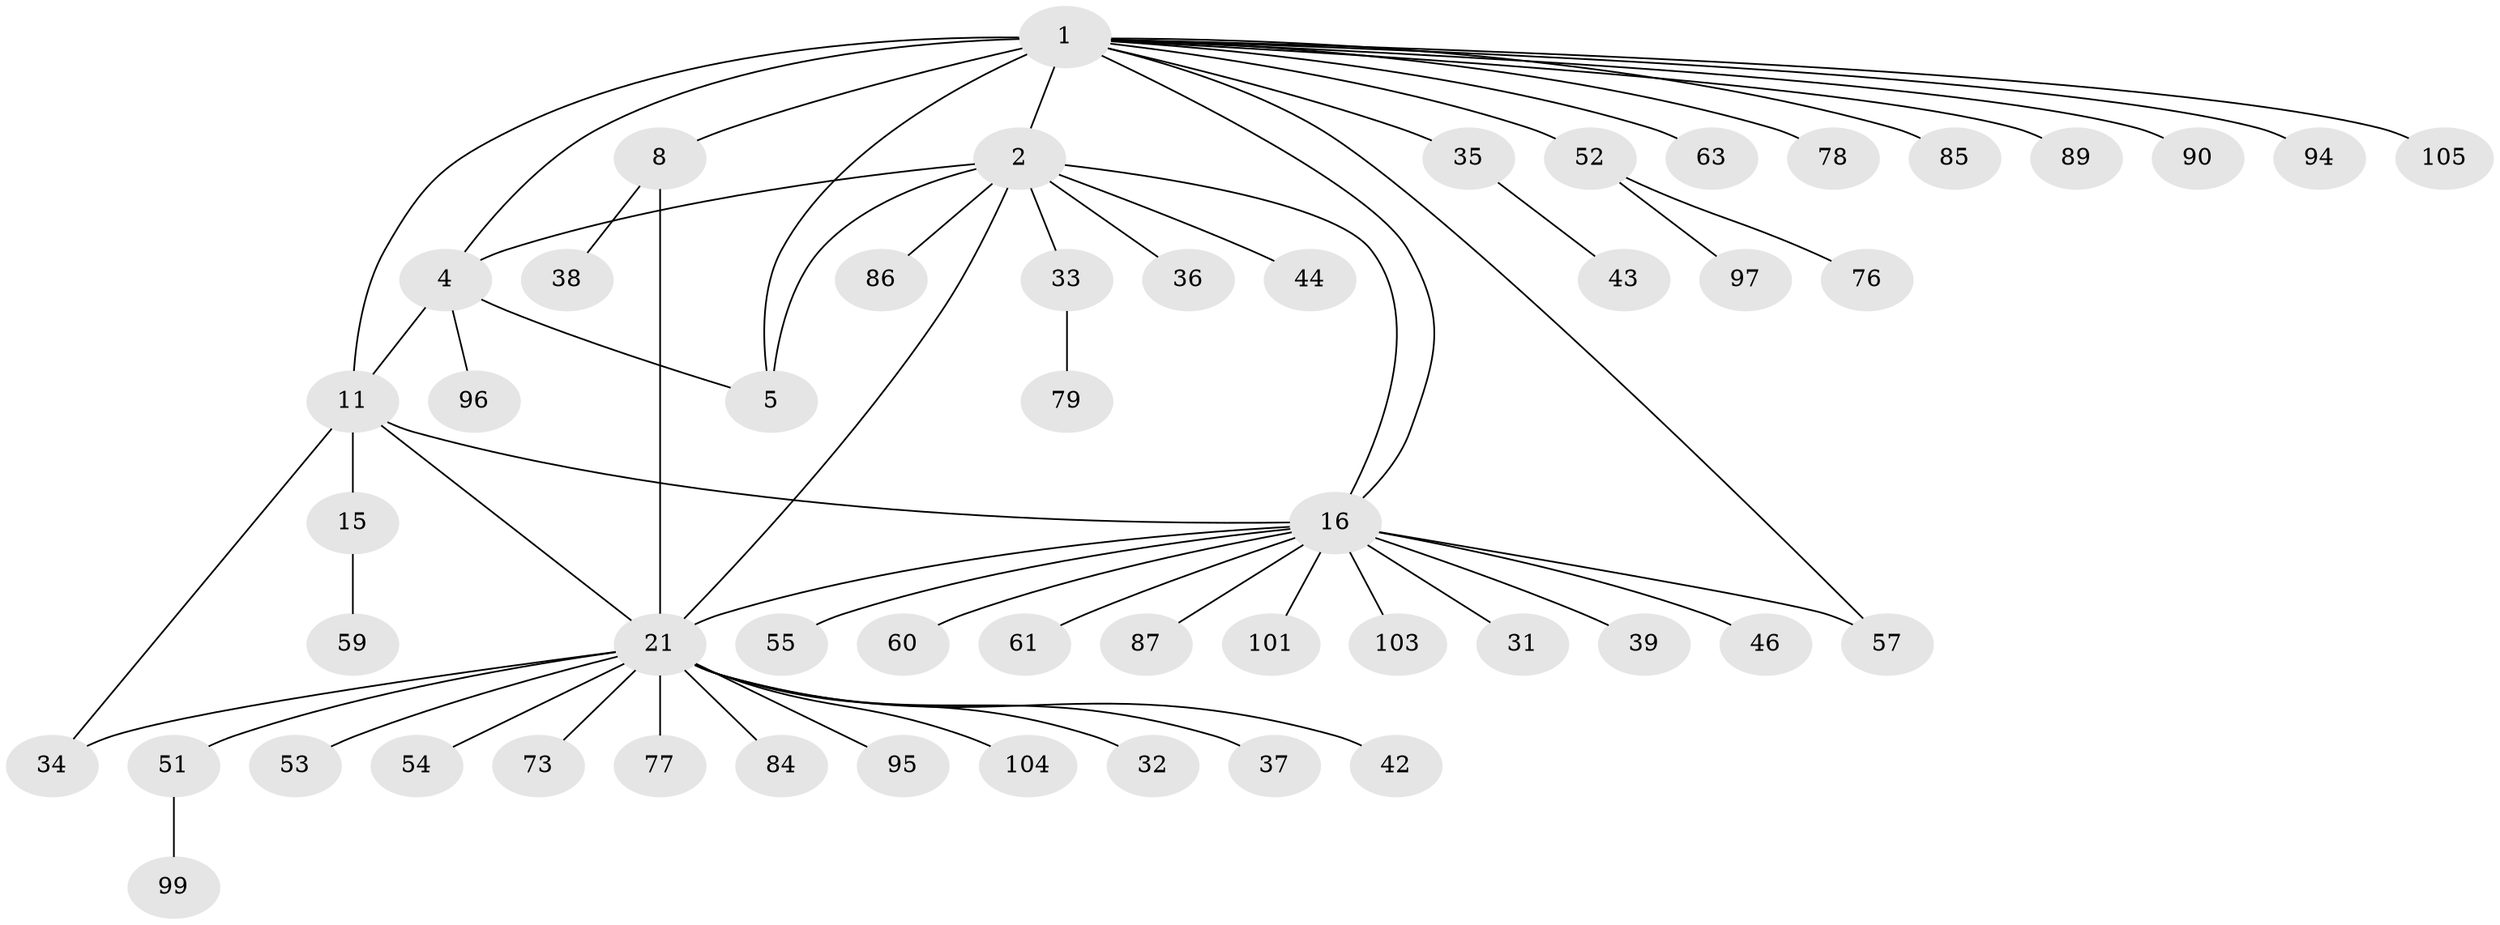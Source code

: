// original degree distribution, {5: 0.047619047619047616, 9: 0.009523809523809525, 7: 0.0380952380952381, 8: 0.02857142857142857, 10: 0.0380952380952381, 6: 0.05714285714285714, 15: 0.009523809523809525, 11: 0.009523809523809525, 1: 0.5714285714285714, 3: 0.01904761904761905, 2: 0.17142857142857143}
// Generated by graph-tools (version 1.1) at 2025/16/03/09/25 04:16:04]
// undirected, 52 vertices, 62 edges
graph export_dot {
graph [start="1"]
  node [color=gray90,style=filled];
  1 [super="+6"];
  2 [super="+3+70"];
  4 [super="+30+49+29"];
  5 [super="+26"];
  8 [super="+88+58"];
  11 [super="+74+50+12+14+82+13"];
  15 [super="+48+71"];
  16 [super="+20+18+17"];
  21 [super="+22"];
  31;
  32;
  33;
  34 [super="+102"];
  35;
  36 [super="+66"];
  37;
  38;
  39;
  42;
  43;
  44;
  46;
  51 [super="+67"];
  52 [super="+91"];
  53;
  54;
  55;
  57;
  59;
  60;
  61 [super="+80"];
  63;
  73;
  76;
  77;
  78;
  79;
  84;
  85;
  86;
  87;
  89;
  90;
  94;
  95;
  96;
  97;
  99;
  101;
  103;
  104;
  105;
  1 -- 2 [weight=2];
  1 -- 4;
  1 -- 5;
  1 -- 35;
  1 -- 8 [weight=4];
  1 -- 105;
  1 -- 11 [weight=3];
  1 -- 78;
  1 -- 16;
  1 -- 52;
  1 -- 85;
  1 -- 89;
  1 -- 90;
  1 -- 57;
  1 -- 94;
  1 -- 63;
  2 -- 4 [weight=2];
  2 -- 5 [weight=2];
  2 -- 33;
  2 -- 44;
  2 -- 16;
  2 -- 86;
  2 -- 36;
  2 -- 21;
  4 -- 5;
  4 -- 11;
  4 -- 96;
  8 -- 38;
  8 -- 21 [weight=2];
  11 -- 15 [weight=4];
  11 -- 34;
  11 -- 21;
  11 -- 16;
  15 -- 59;
  16 -- 61;
  16 -- 55;
  16 -- 46;
  16 -- 31;
  16 -- 101;
  16 -- 39;
  16 -- 103;
  16 -- 21;
  16 -- 87;
  16 -- 57;
  16 -- 60;
  21 -- 53;
  21 -- 73;
  21 -- 77;
  21 -- 84;
  21 -- 95;
  21 -- 32;
  21 -- 37;
  21 -- 104;
  21 -- 42;
  21 -- 51;
  21 -- 54;
  21 -- 34;
  33 -- 79;
  35 -- 43;
  51 -- 99;
  52 -- 76;
  52 -- 97;
}
